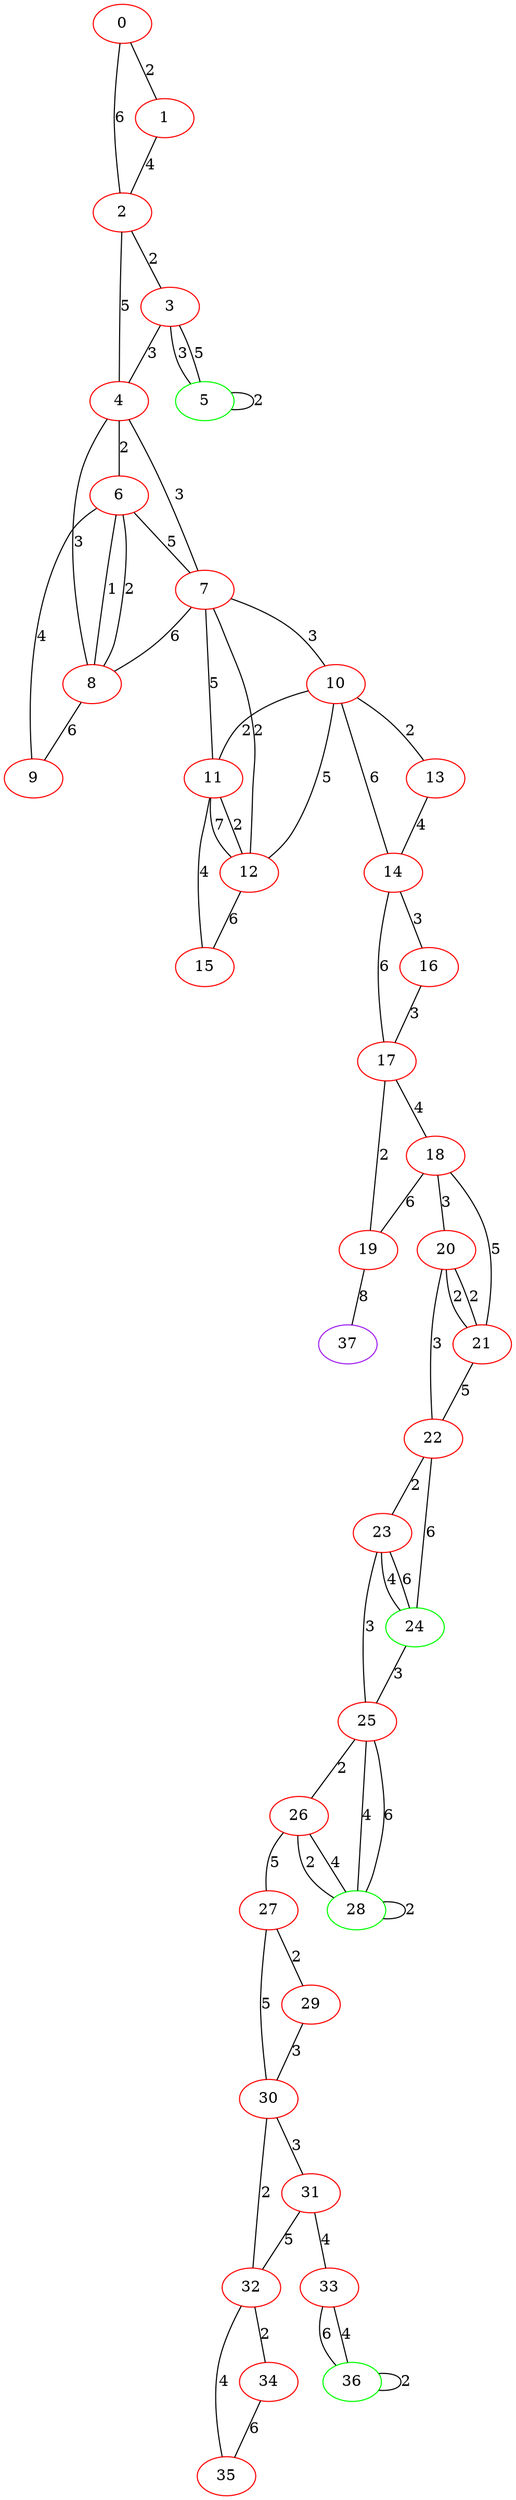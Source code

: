 graph "" {
0 [color=red, weight=1];
1 [color=red, weight=1];
2 [color=red, weight=1];
3 [color=red, weight=1];
4 [color=red, weight=1];
5 [color=green, weight=2];
6 [color=red, weight=1];
7 [color=red, weight=1];
8 [color=red, weight=1];
9 [color=red, weight=1];
10 [color=red, weight=1];
11 [color=red, weight=1];
12 [color=red, weight=1];
13 [color=red, weight=1];
14 [color=red, weight=1];
15 [color=red, weight=1];
16 [color=red, weight=1];
17 [color=red, weight=1];
18 [color=red, weight=1];
19 [color=red, weight=1];
20 [color=red, weight=1];
21 [color=red, weight=1];
22 [color=red, weight=1];
23 [color=red, weight=1];
24 [color=green, weight=2];
25 [color=red, weight=1];
26 [color=red, weight=1];
27 [color=red, weight=1];
28 [color=green, weight=2];
29 [color=red, weight=1];
30 [color=red, weight=1];
31 [color=red, weight=1];
32 [color=red, weight=1];
33 [color=red, weight=1];
34 [color=red, weight=1];
35 [color=red, weight=1];
36 [color=green, weight=2];
37 [color=purple, weight=4];
0 -- 1  [key=0, label=2];
0 -- 2  [key=0, label=6];
1 -- 2  [key=0, label=4];
2 -- 3  [key=0, label=2];
2 -- 4  [key=0, label=5];
3 -- 4  [key=0, label=3];
3 -- 5  [key=0, label=3];
3 -- 5  [key=1, label=5];
4 -- 8  [key=0, label=3];
4 -- 6  [key=0, label=2];
4 -- 7  [key=0, label=3];
5 -- 5  [key=0, label=2];
6 -- 8  [key=0, label=1];
6 -- 8  [key=1, label=2];
6 -- 9  [key=0, label=4];
6 -- 7  [key=0, label=5];
7 -- 8  [key=0, label=6];
7 -- 10  [key=0, label=3];
7 -- 11  [key=0, label=5];
7 -- 12  [key=0, label=2];
8 -- 9  [key=0, label=6];
10 -- 11  [key=0, label=2];
10 -- 12  [key=0, label=5];
10 -- 13  [key=0, label=2];
10 -- 14  [key=0, label=6];
11 -- 15  [key=0, label=4];
11 -- 12  [key=0, label=7];
11 -- 12  [key=1, label=2];
12 -- 15  [key=0, label=6];
13 -- 14  [key=0, label=4];
14 -- 16  [key=0, label=3];
14 -- 17  [key=0, label=6];
16 -- 17  [key=0, label=3];
17 -- 18  [key=0, label=4];
17 -- 19  [key=0, label=2];
18 -- 19  [key=0, label=6];
18 -- 20  [key=0, label=3];
18 -- 21  [key=0, label=5];
19 -- 37  [key=0, label=8];
20 -- 21  [key=0, label=2];
20 -- 21  [key=1, label=2];
20 -- 22  [key=0, label=3];
21 -- 22  [key=0, label=5];
22 -- 24  [key=0, label=6];
22 -- 23  [key=0, label=2];
23 -- 24  [key=0, label=4];
23 -- 24  [key=1, label=6];
23 -- 25  [key=0, label=3];
24 -- 25  [key=0, label=3];
25 -- 26  [key=0, label=2];
25 -- 28  [key=0, label=4];
25 -- 28  [key=1, label=6];
26 -- 27  [key=0, label=5];
26 -- 28  [key=0, label=2];
26 -- 28  [key=1, label=4];
27 -- 29  [key=0, label=2];
27 -- 30  [key=0, label=5];
28 -- 28  [key=0, label=2];
29 -- 30  [key=0, label=3];
30 -- 32  [key=0, label=2];
30 -- 31  [key=0, label=3];
31 -- 32  [key=0, label=5];
31 -- 33  [key=0, label=4];
32 -- 34  [key=0, label=2];
32 -- 35  [key=0, label=4];
33 -- 36  [key=0, label=6];
33 -- 36  [key=1, label=4];
34 -- 35  [key=0, label=6];
36 -- 36  [key=0, label=2];
}
